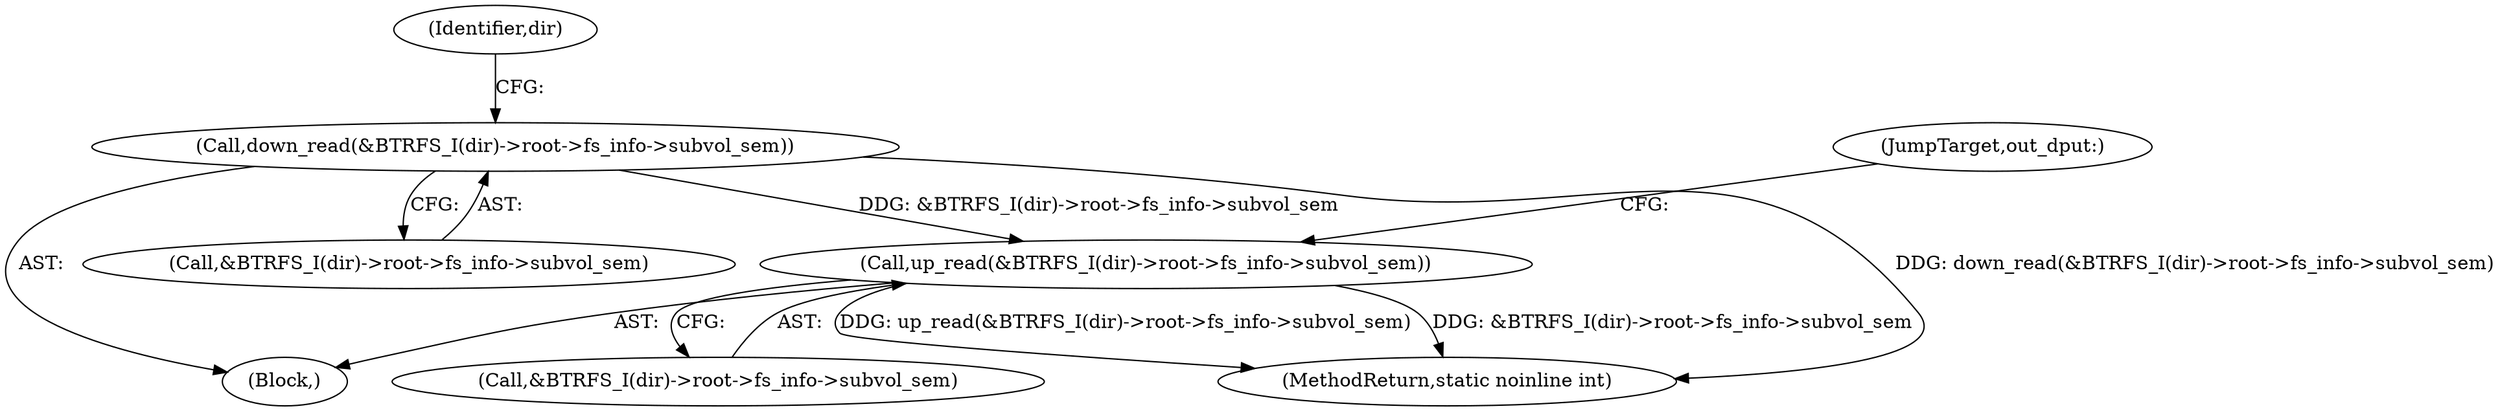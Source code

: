 digraph "0_linux_9c52057c698fb96f8f07e7a4bcf4801a092bda89_1@API" {
"1000174" [label="(Call,down_read(&BTRFS_I(dir)->root->fs_info->subvol_sem))"];
"1000230" [label="(Call,up_read(&BTRFS_I(dir)->root->fs_info->subvol_sem))"];
"1000109" [label="(Block,)"];
"1000175" [label="(Call,&BTRFS_I(dir)->root->fs_info->subvol_sem)"];
"1000191" [label="(Identifier,dir)"];
"1000230" [label="(Call,up_read(&BTRFS_I(dir)->root->fs_info->subvol_sem))"];
"1000231" [label="(Call,&BTRFS_I(dir)->root->fs_info->subvol_sem)"];
"1000240" [label="(JumpTarget,out_dput:)"];
"1000251" [label="(MethodReturn,static noinline int)"];
"1000174" [label="(Call,down_read(&BTRFS_I(dir)->root->fs_info->subvol_sem))"];
"1000174" -> "1000109"  [label="AST: "];
"1000174" -> "1000175"  [label="CFG: "];
"1000175" -> "1000174"  [label="AST: "];
"1000191" -> "1000174"  [label="CFG: "];
"1000174" -> "1000251"  [label="DDG: down_read(&BTRFS_I(dir)->root->fs_info->subvol_sem)"];
"1000174" -> "1000230"  [label="DDG: &BTRFS_I(dir)->root->fs_info->subvol_sem"];
"1000230" -> "1000109"  [label="AST: "];
"1000230" -> "1000231"  [label="CFG: "];
"1000231" -> "1000230"  [label="AST: "];
"1000240" -> "1000230"  [label="CFG: "];
"1000230" -> "1000251"  [label="DDG: &BTRFS_I(dir)->root->fs_info->subvol_sem"];
"1000230" -> "1000251"  [label="DDG: up_read(&BTRFS_I(dir)->root->fs_info->subvol_sem)"];
}
